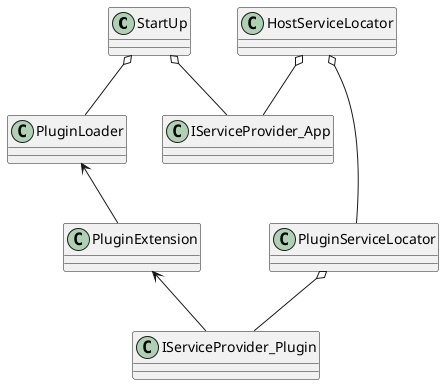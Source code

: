 @startuml

class StartUp
{
}

StartUp o-- IServiceProvider_App
StartUp o-- PluginLoader
HostServiceLocator o-- IServiceProvider_App
HostServiceLocator o-- PluginServiceLocator
PluginServiceLocator o-- IServiceProvider_Plugin
PluginExtension <-- IServiceProvider_Plugin
PluginLoader <-- PluginExtension

@enduml
